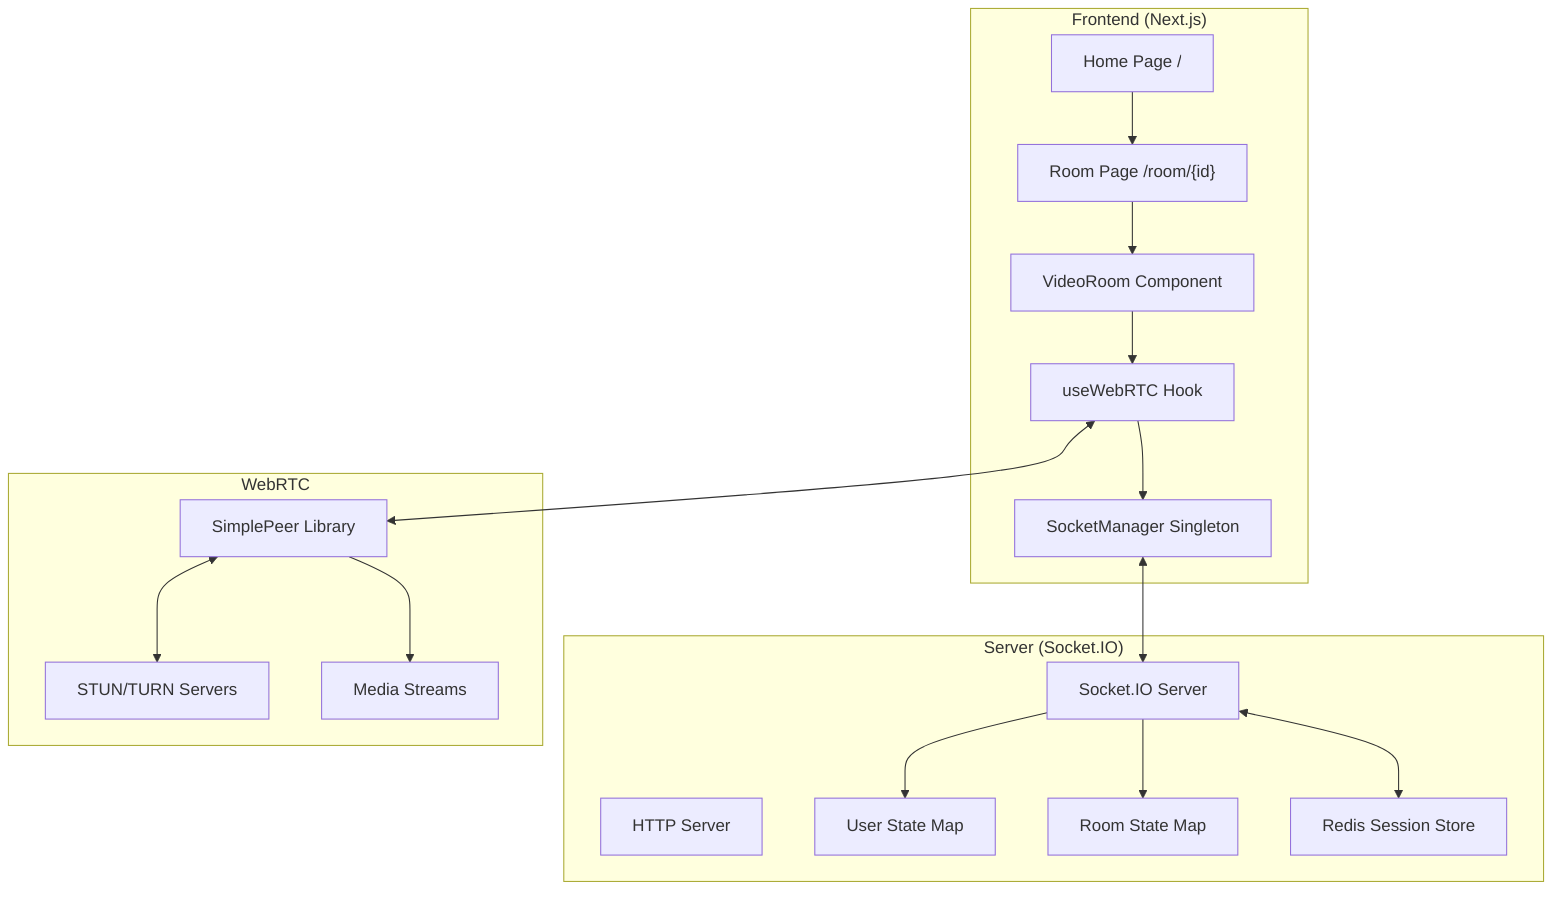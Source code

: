 graph TB
    subgraph "Frontend (Next.js)"
        A[Home Page /]
        B["Room Page /room/{id}"]
        C[VideoRoom Component]
        D[useWebRTC Hook]
        E[SocketManager Singleton]
    end
    
    subgraph "Server (Socket.IO)"
        F[HTTP Server]
        G[Socket.IO Server]
        H[User State Map]
        I[Room State Map]
        J[Redis Session Store]
    end
    
    subgraph "WebRTC"
        K[SimplePeer Library]
        L[STUN/TURN Servers]
        M[Media Streams]
    end
    
    A --> B
    B --> C
    C --> D
    D --> E
    E <--> G
    G --> H
    G --> I
    G <--> J
    D <--> K
    K <--> L
    K --> M